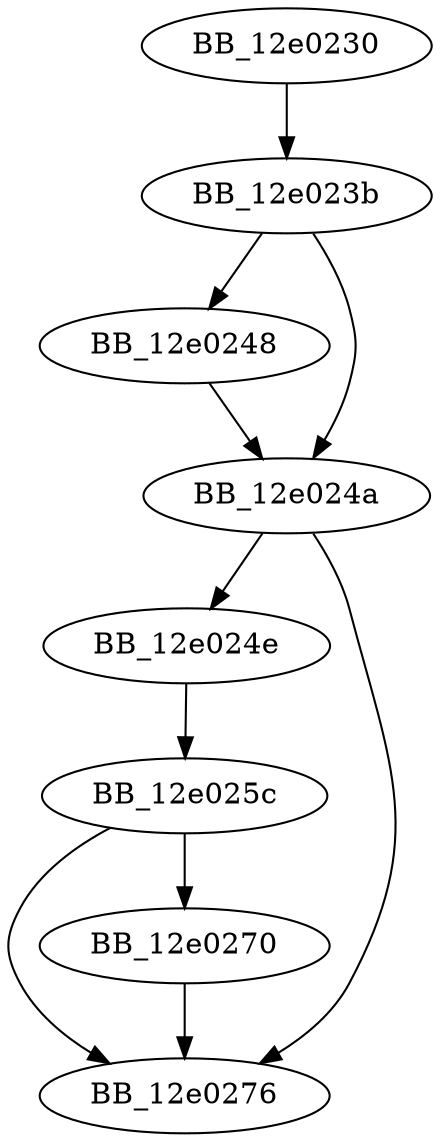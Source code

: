 DiGraph sub_12E0230{
BB_12e0230->BB_12e023b
BB_12e023b->BB_12e0248
BB_12e023b->BB_12e024a
BB_12e0248->BB_12e024a
BB_12e024a->BB_12e024e
BB_12e024a->BB_12e0276
BB_12e024e->BB_12e025c
BB_12e025c->BB_12e0270
BB_12e025c->BB_12e0276
BB_12e0270->BB_12e0276
}
